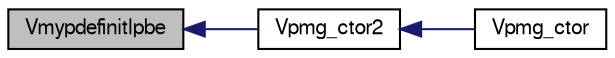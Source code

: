 digraph "Vmypdefinitlpbe"
{
  edge [fontname="FreeSans",fontsize="10",labelfontname="FreeSans",labelfontsize="10"];
  node [fontname="FreeSans",fontsize="10",shape=record];
  rankdir="LR";
  Node1 [label="Vmypdefinitlpbe",height=0.2,width=0.4,color="black", fillcolor="grey75", style="filled" fontcolor="black"];
  Node1 -> Node2 [dir="back",color="midnightblue",fontsize="10",style="solid",fontname="FreeSans"];
  Node2 [label="Vpmg_ctor2",height=0.2,width=0.4,color="black", fillcolor="white", style="filled",URL="$group___vpmg.html#ga44b9a21b48776d5d308a2de3c658f6a7",tooltip="FORTRAN stub constructor for the Vpmg class (uses previously-allocated memory)"];
  Node2 -> Node3 [dir="back",color="midnightblue",fontsize="10",style="solid",fontname="FreeSans"];
  Node3 [label="Vpmg_ctor",height=0.2,width=0.4,color="black", fillcolor="white", style="filled",URL="$group___vpmg.html#ga7e280e4beb3cd7dc7ddcf7dda904f481",tooltip="Constructor for the Vpmg class (allocates new memory)"];
}
